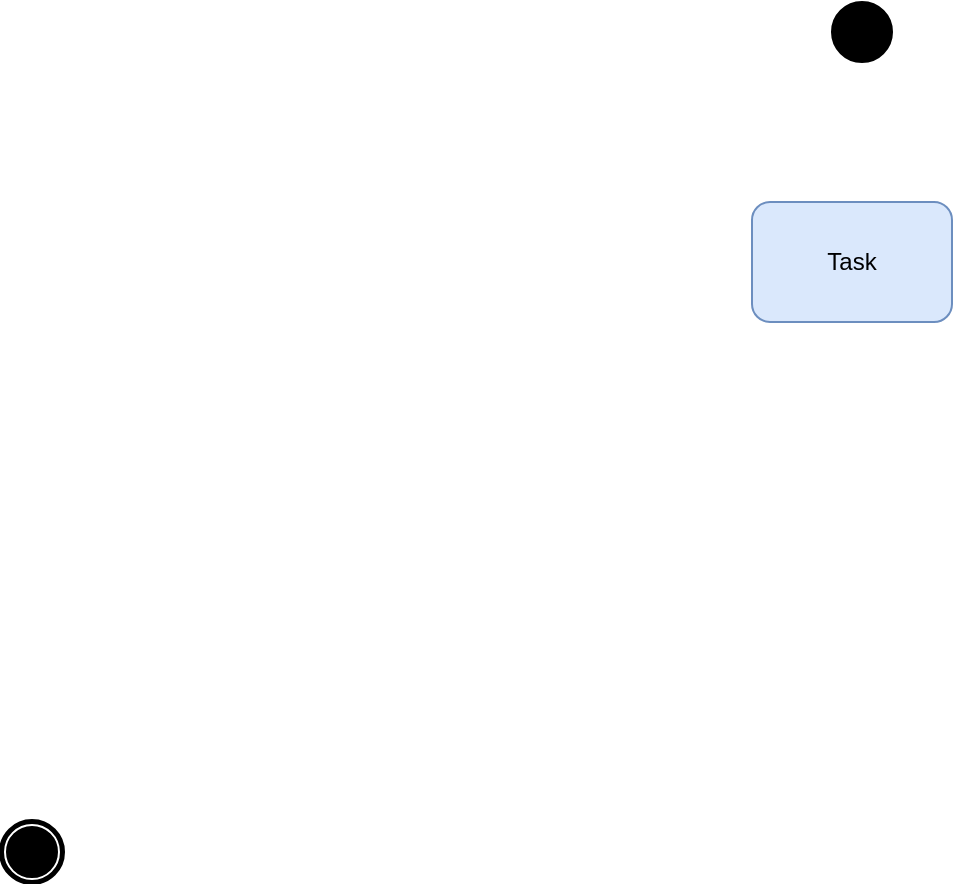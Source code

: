 <mxfile version="13.3.4" type="github">
  <diagram id="yGiGGLOthiXHAngy8Tl7" name="Page-1">
    <mxGraphModel dx="868" dy="492" grid="1" gridSize="10" guides="1" tooltips="1" connect="1" arrows="1" fold="1" page="1" pageScale="1" pageWidth="850" pageHeight="1100" math="0" shadow="0">
      <root>
        <mxCell id="0" />
        <mxCell id="1" parent="0" />
        <mxCell id="yVWbq-8xWhXRqSndZH2m-1" value="" style="shape=mxgraph.bpmn.shape;html=1;verticalLabelPosition=bottom;labelBackgroundColor=#ffffff;verticalAlign=top;align=center;perimeter=ellipsePerimeter;outlineConnect=0;outline=end;symbol=terminate;" parent="1" vertex="1">
          <mxGeometry x="50" y="500" width="30" height="30" as="geometry" />
        </mxCell>
        <mxCell id="yVWbq-8xWhXRqSndZH2m-2" value="Task" style="shape=ext;rounded=1;html=1;whiteSpace=wrap;fillColor=#dae8fc;strokeColor=#6c8ebf;" parent="1" vertex="1">
          <mxGeometry x="425" y="190" width="100" height="60" as="geometry" />
        </mxCell>
        <mxCell id="yVWbq-8xWhXRqSndZH2m-3" value="" style="ellipse;whiteSpace=wrap;html=1;aspect=fixed;fillColor=#000000;" parent="1" vertex="1">
          <mxGeometry x="465" y="90" width="30" height="30" as="geometry" />
        </mxCell>
      </root>
    </mxGraphModel>
  </diagram>
</mxfile>
